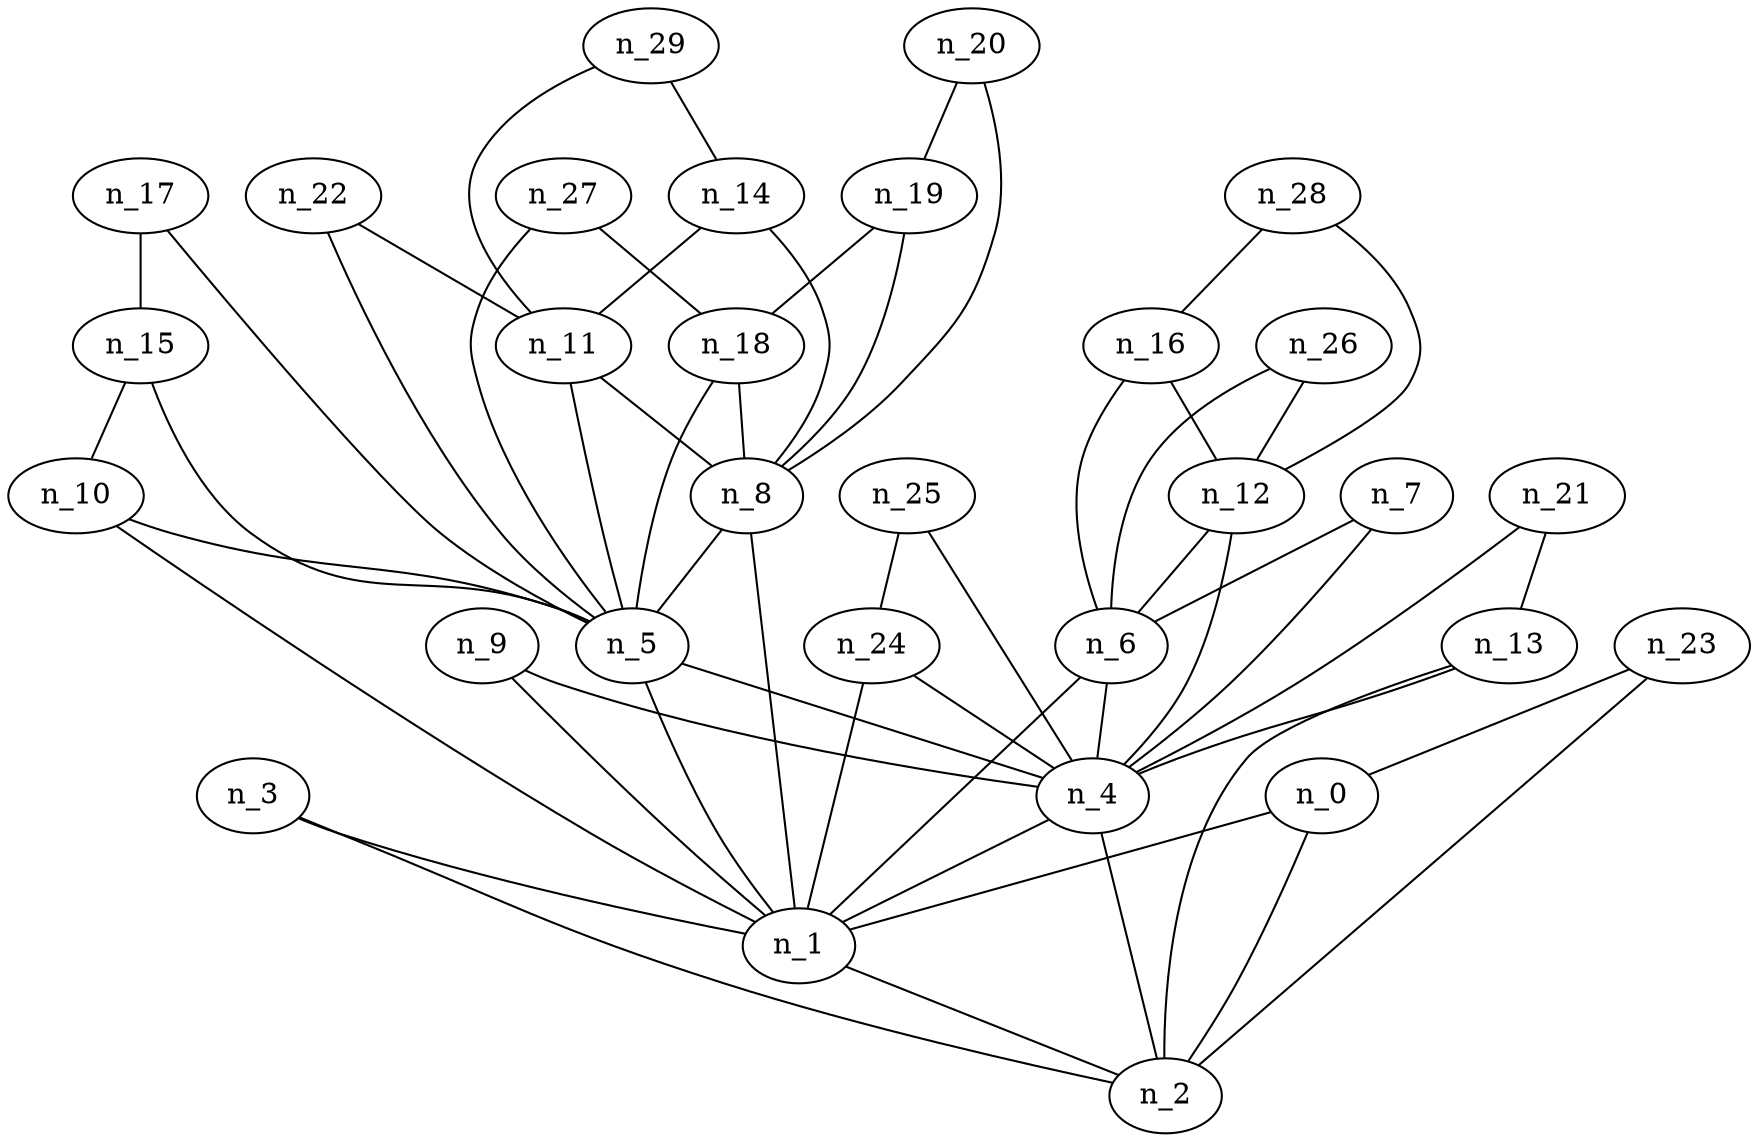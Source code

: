 graph grafoDorogovtsevMendes_30  {
n_0;
n_1;
n_2;
n_3;
n_4;
n_5;
n_6;
n_7;
n_8;
n_9;
n_10;
n_11;
n_12;
n_13;
n_14;
n_15;
n_16;
n_17;
n_18;
n_19;
n_20;
n_21;
n_22;
n_23;
n_24;
n_25;
n_26;
n_27;
n_28;
n_29;
n_0 -- n_1;
n_1 -- n_2;
n_2 -- n_0;
n_3 -- n_1;
n_3 -- n_2;
n_4 -- n_1;
n_4 -- n_2;
n_5 -- n_4;
n_5 -- n_1;
n_6 -- n_4;
n_6 -- n_1;
n_7 -- n_6;
n_7 -- n_4;
n_8 -- n_5;
n_8 -- n_1;
n_9 -- n_4;
n_9 -- n_1;
n_10 -- n_5;
n_10 -- n_1;
n_11 -- n_8;
n_11 -- n_5;
n_12 -- n_6;
n_12 -- n_4;
n_13 -- n_4;
n_13 -- n_2;
n_14 -- n_11;
n_14 -- n_8;
n_15 -- n_10;
n_15 -- n_5;
n_16 -- n_12;
n_16 -- n_6;
n_17 -- n_15;
n_17 -- n_5;
n_18 -- n_8;
n_18 -- n_5;
n_19 -- n_18;
n_19 -- n_8;
n_20 -- n_19;
n_20 -- n_8;
n_21 -- n_13;
n_21 -- n_4;
n_22 -- n_11;
n_22 -- n_5;
n_23 -- n_2;
n_23 -- n_0;
n_24 -- n_4;
n_24 -- n_1;
n_25 -- n_24;
n_25 -- n_4;
n_26 -- n_12;
n_26 -- n_6;
n_27 -- n_18;
n_27 -- n_5;
n_28 -- n_16;
n_28 -- n_12;
n_29 -- n_14;
n_29 -- n_11;
}